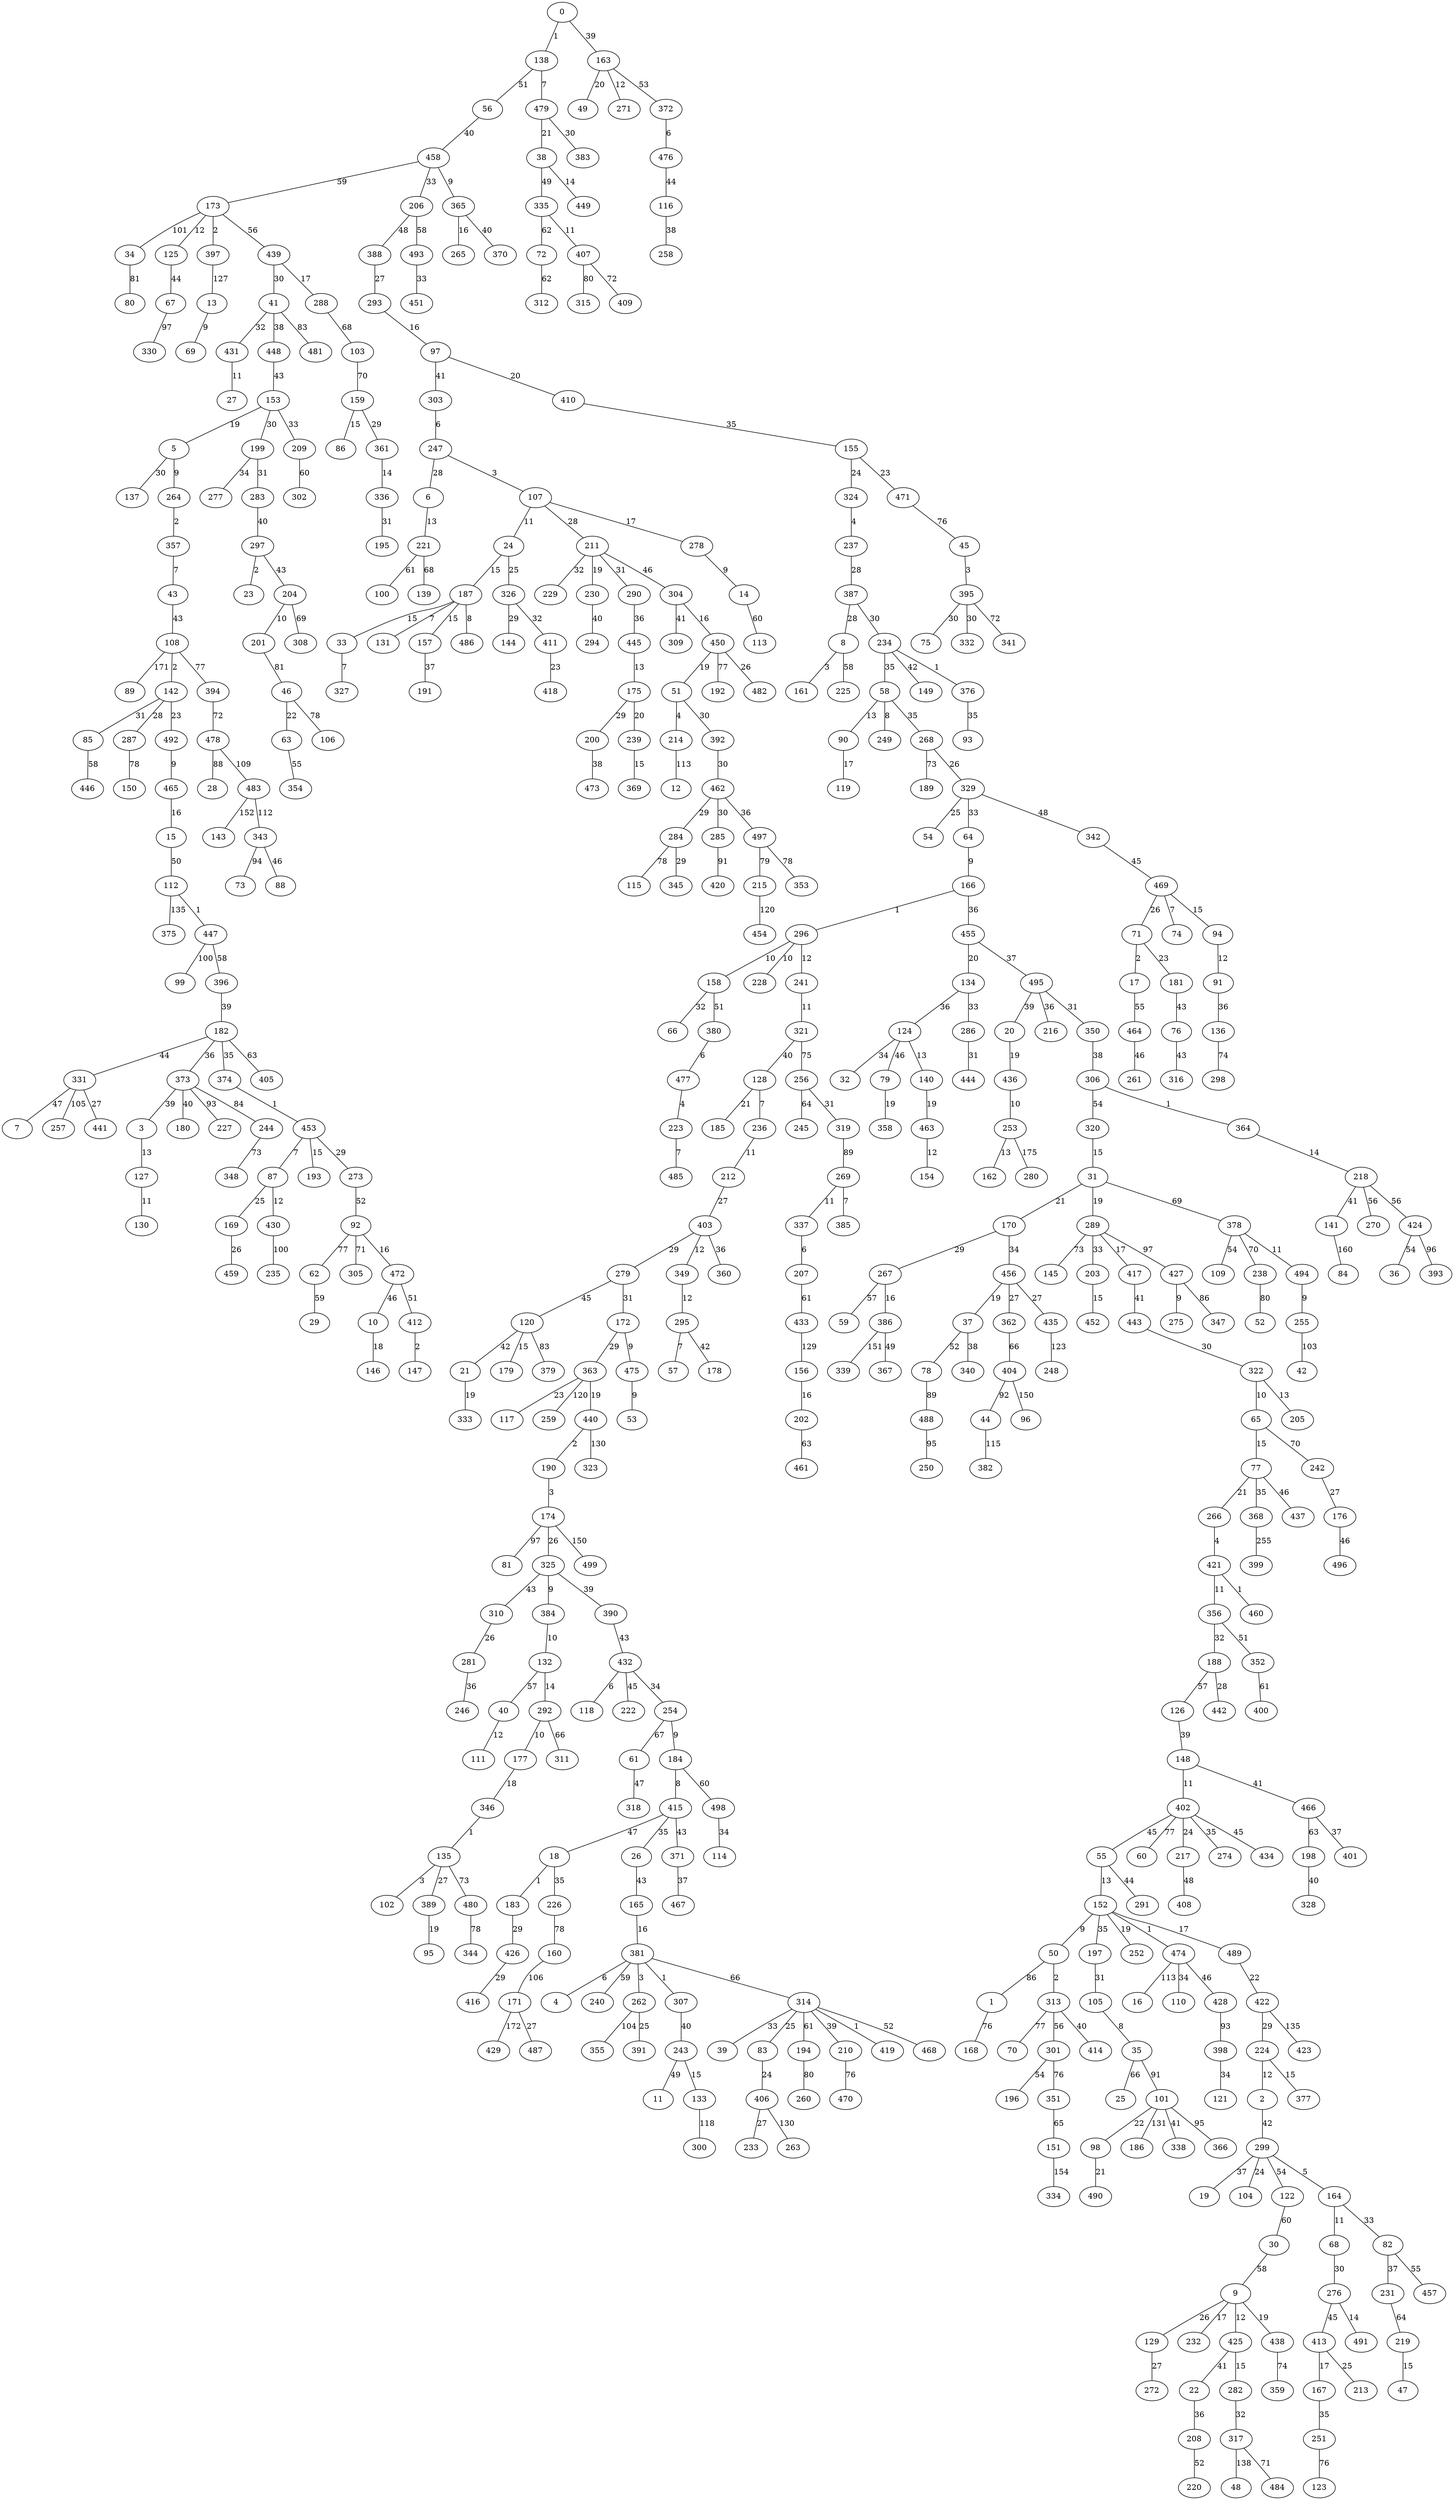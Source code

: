 strict graph G {
0;
1;
2;
3;
4;
5;
6;
7;
8;
9;
10;
11;
12;
13;
14;
15;
16;
17;
18;
19;
20;
21;
22;
23;
24;
25;
26;
27;
28;
29;
30;
31;
32;
33;
34;
35;
36;
37;
38;
39;
40;
41;
42;
43;
44;
45;
46;
47;
48;
49;
50;
51;
52;
53;
54;
55;
56;
57;
58;
59;
60;
61;
62;
63;
64;
65;
66;
67;
68;
69;
70;
71;
72;
73;
74;
75;
76;
77;
78;
79;
80;
81;
82;
83;
84;
85;
86;
87;
88;
89;
90;
91;
92;
93;
94;
95;
96;
97;
98;
99;
100;
101;
102;
103;
104;
105;
106;
107;
108;
109;
110;
111;
112;
113;
114;
115;
116;
117;
118;
119;
120;
121;
122;
123;
124;
125;
126;
127;
128;
129;
130;
131;
132;
133;
134;
135;
136;
137;
138;
139;
140;
141;
142;
143;
144;
145;
146;
147;
148;
149;
150;
151;
152;
153;
154;
155;
156;
157;
158;
159;
160;
161;
162;
163;
164;
165;
166;
167;
168;
169;
170;
171;
172;
173;
174;
175;
176;
177;
178;
179;
180;
181;
182;
183;
184;
185;
186;
187;
188;
189;
190;
191;
192;
193;
194;
195;
196;
197;
198;
199;
200;
201;
202;
203;
204;
205;
206;
207;
208;
209;
210;
211;
212;
213;
214;
215;
216;
217;
218;
219;
220;
221;
222;
223;
224;
225;
226;
227;
228;
229;
230;
231;
232;
233;
234;
235;
236;
237;
238;
239;
240;
241;
242;
243;
244;
245;
246;
247;
248;
249;
250;
251;
252;
253;
254;
255;
256;
257;
258;
259;
260;
261;
262;
263;
264;
265;
266;
267;
268;
269;
270;
271;
272;
273;
274;
275;
276;
277;
278;
279;
280;
281;
282;
283;
284;
285;
286;
287;
288;
289;
290;
291;
292;
293;
294;
295;
296;
297;
298;
299;
300;
301;
302;
303;
304;
305;
306;
307;
308;
309;
310;
311;
312;
313;
314;
315;
316;
317;
318;
319;
320;
321;
322;
323;
324;
325;
326;
327;
328;
329;
330;
331;
332;
333;
334;
335;
336;
337;
338;
339;
340;
341;
342;
343;
344;
345;
346;
347;
348;
349;
350;
351;
352;
353;
354;
355;
356;
357;
358;
359;
360;
361;
362;
363;
364;
365;
366;
367;
368;
369;
370;
371;
372;
373;
374;
375;
376;
377;
378;
379;
380;
381;
382;
383;
384;
385;
386;
387;
388;
389;
390;
391;
392;
393;
394;
395;
396;
397;
398;
399;
400;
401;
402;
403;
404;
405;
406;
407;
408;
409;
410;
411;
412;
413;
414;
415;
416;
417;
418;
419;
420;
421;
422;
423;
424;
425;
426;
427;
428;
429;
430;
431;
432;
433;
434;
435;
436;
437;
438;
439;
440;
441;
442;
443;
444;
445;
446;
447;
448;
449;
450;
451;
452;
453;
454;
455;
456;
457;
458;
459;
460;
461;
462;
463;
464;
465;
466;
467;
468;
469;
470;
471;
472;
473;
474;
475;
476;
477;
478;
479;
480;
481;
482;
483;
484;
485;
486;
487;
488;
489;
490;
491;
492;
493;
494;
495;
496;
497;
498;
499;
404 -- 96 [label=150];
314 -- 39 [label=33];
215 -- 454 [label=120];
129 -- 272 [label=27];
92 -- 305 [label=71];
224 -- 2 [label=12];
148 -- 466 [label=41];
63 -- 354 [label=55];
126 -- 148 [label=39];
326 -- 411 [label=32];
169 -- 459 [label=26];
211 -- 304 [label=46];
203 -- 452 [label=15];
77 -- 266 [label=21];
324 -- 237 [label=4];
495 -- 350 [label=31];
262 -- 391 [label=25];
152 -- 252 [label=19];
219 -- 47 [label=15];
371 -- 467 [label=37];
406 -- 233 [label=27];
41 -- 431 [label=32];
268 -- 189 [label=73];
172 -- 475 [label=9];
9 -- 232 [label=17];
477 -- 223 [label=4];
197 -- 105 [label=31];
62 -- 29 [label=59];
303 -- 247 [label=6];
85 -- 446 [label=58];
469 -- 94 [label=15];
464 -- 261 [label=46];
163 -- 372 [label=53];
413 -- 167 [label=17];
304 -- 450 [label=16];
71 -- 181 [label=23];
415 -- 26 [label=35];
247 -- 107 [label=3];
322 -- 205 [label=13];
402 -- 60 [label=77];
153 -- 5 [label=19];
210 -- 470 [label=76];
82 -- 231 [label=37];
207 -- 433 [label=61];
331 -- 257 [label=105];
497 -- 215 [label=79];
430 -- 235 [label=100];
83 -- 406 [label=24];
478 -- 28 [label=88];
373 -- 244 [label=84];
314 -- 419 [label=1];
35 -- 101 [label=91];
133 -- 300 [label=118];
65 -- 77 [label=15];
30 -- 9 [label=58];
194 -- 260 [label=80];
201 -- 46 [label=81];
474 -- 16 [label=113];
138 -- 479 [label=7];
389 -- 95 [label=19];
94 -- 91 [label=12];
398 -- 121 [label=34];
148 -- 402 [label=11];
267 -- 59 [label=57];
251 -- 123 [label=76];
1 -- 168 [label=76];
166 -- 296 [label=1];
101 -- 338 [label=41];
462 -- 284 [label=29];
475 -- 53 [label=9];
402 -- 274 [label=35];
155 -- 471 [label=23];
497 -- 353 [label=78];
221 -- 139 [label=68];
479 -- 38 [label=21];
413 -- 213 [label=25];
321 -- 128 [label=40];
22 -- 208 [label=36];
448 -- 153 [label=43];
299 -- 104 [label=24];
455 -- 134 [label=20];
279 -- 120 [label=45];
159 -- 361 [label=29];
46 -- 106 [label=78];
395 -- 332 [label=30];
107 -- 211 [label=28];
295 -- 178 [label=42];
46 -- 63 [label=22];
406 -- 263 [label=130];
436 -- 253 [label=10];
474 -- 428 [label=46];
151 -- 334 [label=154];
38 -- 449 [label=14];
0 -- 138 [label=1];
223 -- 485 [label=7];
170 -- 267 [label=29];
296 -- 228 [label=10];
287 -- 150 [label=78];
164 -- 82 [label=33];
411 -- 418 [label=23];
153 -- 209 [label=33];
374 -- 453 [label=1];
289 -- 203 [label=33];
125 -- 67 [label=44];
269 -- 385 [label=7];
465 -- 15 [label=16];
253 -- 162 [label=13];
458 -- 173 [label=59];
200 -- 473 [label=38];
329 -- 342 [label=48];
155 -- 324 [label=24];
55 -- 152 [label=13];
254 -- 184 [label=9];
127 -- 130 [label=11];
218 -- 141 [label=41];
199 -- 283 [label=31];
199 -- 277 [label=34];
290 -- 445 [label=36];
13 -- 69 [label=9];
120 -- 379 [label=83];
325 -- 390 [label=39];
256 -- 319 [label=31];
329 -- 54 [label=25];
241 -- 321 [label=11];
244 -- 348 [label=73];
343 -- 73 [label=94];
87 -- 430 [label=12];
128 -- 185 [label=21];
37 -- 340 [label=38];
44 -- 382 [label=115];
342 -- 469 [label=45];
101 -- 186 [label=131];
335 -- 72 [label=62];
0 -- 163 [label=39];
40 -- 111 [label=12];
378 -- 238 [label=70];
386 -- 339 [label=151];
24 -- 326 [label=25];
211 -- 229 [label=32];
234 -- 58 [label=35];
92 -- 472 [label=16];
403 -- 279 [label=29];
276 -- 491 [label=14];
373 -- 180 [label=40];
320 -- 31 [label=15];
426 -- 416 [label=29];
9 -- 425 [label=12];
173 -- 397 [label=2];
453 -- 193 [label=15];
254 -- 61 [label=67];
173 -- 439 [label=56];
269 -- 337 [label=11];
243 -- 11 [label=49];
135 -- 102 [label=3];
5 -- 264 [label=9];
396 -- 182 [label=39];
425 -- 22 [label=41];
402 -- 55 [label=45];
236 -- 212 [label=11];
278 -- 14 [label=9];
247 -- 6 [label=28];
17 -- 464 [label=55];
304 -- 309 [label=41];
314 -- 194 [label=61];
267 -- 386 [label=16];
2 -- 299 [label=42];
307 -- 243 [label=40];
256 -- 245 [label=64];
76 -- 316 [label=43];
156 -- 202 [label=16];
407 -- 315 [label=80];
453 -- 273 [label=29];
317 -- 48 [label=138];
31 -- 378 [label=69];
166 -- 455 [label=36];
432 -- 222 [label=45];
386 -- 367 [label=49];
35 -- 25 [label=66];
234 -- 376 [label=1];
183 -- 426 [label=29];
37 -- 78 [label=52];
72 -- 312 [label=62];
279 -- 172 [label=31];
397 -- 13 [label=127];
58 -- 268 [label=35];
174 -- 81 [label=97];
483 -- 143 [label=152];
218 -- 424 [label=56];
336 -- 195 [label=31];
214 -- 12 [label=113];
142 -- 85 [label=31];
181 -- 76 [label=43];
357 -- 43 [label=7];
412 -- 147 [label=2];
167 -- 251 [label=35];
61 -- 318 [label=47];
268 -- 329 [label=26];
187 -- 33 [label=15];
438 -- 359 [label=74];
331 -- 7 [label=47];
202 -- 461 [label=63];
331 -- 441 [label=27];
378 -- 494 [label=11];
402 -- 434 [label=45];
10 -- 146 [label=18];
242 -- 176 [label=27];
112 -- 375 [label=135];
314 -- 210 [label=39];
472 -- 412 [label=51];
297 -- 23 [label=2];
91 -- 136 [label=36];
313 -- 70 [label=77];
337 -- 207 [label=6];
9 -- 438 [label=19];
384 -- 132 [label=10];
136 -- 298 [label=74];
97 -- 410 [label=20];
21 -- 333 [label=19];
38 -- 335 [label=49];
403 -- 349 [label=12];
105 -- 35 [label=8];
152 -- 489 [label=17];
264 -- 357 [label=2];
329 -- 64 [label=33];
204 -- 201 [label=10];
343 -- 88 [label=46];
9 -- 129 [label=26];
301 -- 196 [label=54];
381 -- 314 [label=66];
363 -- 440 [label=19];
41 -- 448 [label=38];
313 -- 414 [label=40];
122 -- 30 [label=60];
182 -- 405 [label=63];
50 -- 1 [label=86];
381 -- 4 [label=6];
427 -- 347 [label=86];
132 -- 40 [label=57];
135 -- 480 [label=73];
8 -- 225 [label=58];
24 -- 187 [label=15];
404 -- 44 [label=92];
188 -- 126 [label=57];
378 -- 109 [label=54];
365 -- 265 [label=16];
116 -- 258 [label=38];
392 -- 462 [label=30];
356 -- 352 [label=51];
43 -- 108 [label=43];
433 -- 156 [label=129];
68 -- 276 [label=30];
108 -- 142 [label=2];
124 -- 32 [label=34];
34 -- 80 [label=81];
422 -- 423 [label=135];
262 -- 355 [label=104];
255 -- 42 [label=103];
458 -- 206 [label=33];
142 -- 287 [label=28];
282 -- 317 [label=32];
65 -- 242 [label=70];
462 -- 285 [label=30];
31 -- 170 [label=21];
218 -- 270 [label=56];
483 -- 343 [label=112];
458 -- 365 [label=9];
163 -- 271 [label=12];
176 -- 496 [label=46];
132 -- 292 [label=14];
387 -- 234 [label=30];
97 -- 303 [label=41];
373 -- 227 [label=93];
456 -- 362 [label=27];
439 -- 288 [label=17];
403 -- 360 [label=36];
476 -- 116 [label=44];
356 -- 188 [label=32];
18 -- 183 [label=1];
466 -- 401 [label=37];
71 -- 17 [label=2];
443 -- 322 [label=30];
390 -- 432 [label=43];
226 -- 160 [label=78];
87 -- 169 [label=25];
431 -- 27 [label=11];
350 -- 306 [label=38];
230 -- 294 [label=40];
128 -- 236 [label=7];
15 -- 112 [label=50];
135 -- 389 [label=27];
456 -- 435 [label=27];
209 -- 302 [label=60];
101 -- 366 [label=95];
447 -- 396 [label=58];
20 -- 436 [label=19];
462 -- 497 [label=36];
158 -- 380 [label=51];
422 -- 224 [label=29];
142 -- 492 [label=23];
190 -- 174 [label=3];
463 -- 154 [label=12];
77 -- 368 [label=35];
184 -- 498 [label=60];
103 -- 159 [label=70];
352 -- 400 [label=61];
77 -- 437 [label=46];
488 -- 250 [label=95];
56 -- 458 [label=40];
421 -- 356 [label=11];
171 -- 429 [label=172];
217 -- 408 [label=48];
124 -- 140 [label=13];
469 -- 74 [label=7];
51 -- 214 [label=4];
289 -- 417 [label=17];
171 -- 487 [label=27];
58 -- 90 [label=13];
224 -- 377 [label=15];
425 -- 282 [label=15];
158 -- 66 [label=32];
325 -- 310 [label=43];
372 -- 476 [label=6];
351 -- 151 [label=65];
424 -- 393 [label=96];
211 -- 290 [label=31];
175 -- 239 [label=20];
212 -- 403 [label=27];
108 -- 394 [label=77];
493 -- 451 [label=33];
3 -- 127 [label=13];
447 -- 99 [label=100];
299 -- 19 [label=37];
134 -- 124 [label=36];
101 -- 98 [label=22];
381 -- 307 [label=1];
175 -- 200 [label=29];
417 -- 443 [label=41];
410 -- 155 [label=35];
363 -- 117 [label=23];
313 -- 301 [label=56];
381 -- 240 [label=59];
51 -- 392 [label=30];
395 -- 341 [label=72];
92 -- 62 [label=77];
206 -- 388 [label=48];
288 -- 103 [label=68];
140 -- 463 [label=19];
281 -- 246 [label=36];
153 -- 199 [label=30];
498 -- 114 [label=34];
33 -- 327 [label=7];
283 -- 297 [label=40];
187 -- 157 [label=15];
239 -- 369 [label=15];
479 -- 383 [label=30];
450 -- 51 [label=19];
221 -- 100 [label=61];
335 -- 407 [label=11];
174 -- 325 [label=26];
50 -- 313 [label=2];
98 -- 490 [label=21];
67 -- 330 [label=97];
292 -- 311 [label=66];
415 -- 18 [label=47];
41 -- 481 [label=83];
152 -- 50 [label=9];
273 -- 92 [label=52];
293 -- 97 [label=16];
322 -- 65 [label=10];
314 -- 83 [label=25];
445 -- 175 [label=13];
177 -- 346 [label=18];
472 -- 10 [label=46];
440 -- 323 [label=130];
495 -- 216 [label=36];
289 -- 145 [label=73];
90 -- 119 [label=17];
492 -- 465 [label=9];
325 -- 384 [label=9];
31 -- 289 [label=19];
317 -- 484 [label=71];
173 -- 34 [label=101];
174 -- 499 [label=150];
495 -- 20 [label=39];
107 -- 278 [label=17];
141 -- 84 [label=160];
439 -- 41 [label=30];
5 -- 137 [label=30];
284 -- 115 [label=78];
346 -- 135 [label=1];
469 -- 71 [label=26];
170 -- 456 [label=34];
456 -- 37 [label=19];
112 -- 447 [label=1];
380 -- 477 [label=6];
206 -- 493 [label=58];
299 -- 122 [label=54];
407 -- 409 [label=72];
108 -- 89 [label=171];
182 -- 374 [label=35];
234 -- 149 [label=42];
296 -- 158 [label=10];
211 -- 230 [label=19];
362 -- 404 [label=66];
421 -- 460 [label=1];
187 -- 131 [label=7];
276 -- 413 [label=45];
152 -- 474 [label=1];
134 -- 286 [label=33];
231 -- 219 [label=64];
120 -- 21 [label=42];
184 -- 415 [label=8];
82 -- 457 [label=55];
297 -- 204 [label=43];
165 -- 381 [label=16];
306 -- 320 [label=54];
45 -- 395 [label=3];
450 -- 482 [label=26];
432 -- 118 [label=6];
296 -- 241 [label=12];
292 -- 177 [label=10];
172 -- 363 [label=29];
415 -- 371 [label=43];
79 -- 358 [label=19];
365 -- 370 [label=40];
424 -- 36 [label=54];
349 -- 295 [label=12];
361 -- 336 [label=14];
388 -- 293 [label=27];
395 -- 75 [label=30];
286 -- 444 [label=31];
243 -- 133 [label=15];
238 -- 52 [label=80];
160 -- 171 [label=106];
301 -- 351 [label=76];
138 -- 56 [label=51];
326 -- 144 [label=29];
198 -- 328 [label=40];
471 -- 45 [label=76];
453 -- 87 [label=7];
480 -- 344 [label=78];
295 -- 57 [label=7];
435 -- 248 [label=123];
432 -- 254 [label=34];
364 -- 218 [label=14];
18 -- 226 [label=35];
253 -- 280 [label=175];
285 -- 420 [label=91];
478 -- 483 [label=109];
107 -- 24 [label=11];
237 -- 387 [label=28];
182 -- 331 [label=44];
299 -- 164 [label=5];
157 -- 191 [label=37];
321 -- 256 [label=75];
394 -- 478 [label=72];
319 -- 269 [label=89];
78 -- 488 [label=89];
289 -- 427 [label=97];
266 -- 421 [label=4];
381 -- 262 [label=3];
474 -- 110 [label=34];
455 -- 495 [label=37];
208 -- 220 [label=52];
306 -- 364 [label=1];
440 -- 190 [label=2];
6 -- 221 [label=13];
363 -- 259 [label=120];
489 -- 422 [label=22];
466 -- 198 [label=63];
182 -- 373 [label=36];
8 -- 161 [label=3];
368 -- 399 [label=255];
284 -- 345 [label=29];
26 -- 165 [label=43];
124 -- 79 [label=46];
494 -- 255 [label=9];
159 -- 86 [label=15];
376 -- 93 [label=35];
387 -- 8 [label=28];
55 -- 291 [label=44];
373 -- 3 [label=39];
204 -- 308 [label=69];
152 -- 197 [label=35];
188 -- 442 [label=28];
120 -- 179 [label=15];
14 -- 113 [label=60];
64 -- 166 [label=9];
402 -- 217 [label=24];
428 -- 398 [label=93];
173 -- 125 [label=12];
58 -- 249 [label=8];
164 -- 68 [label=11];
314 -- 468 [label=52];
163 -- 49 [label=20];
450 -- 192 [label=77];
427 -- 275 [label=9];
310 -- 281 [label=26];
187 -- 486 [label=8];
}
